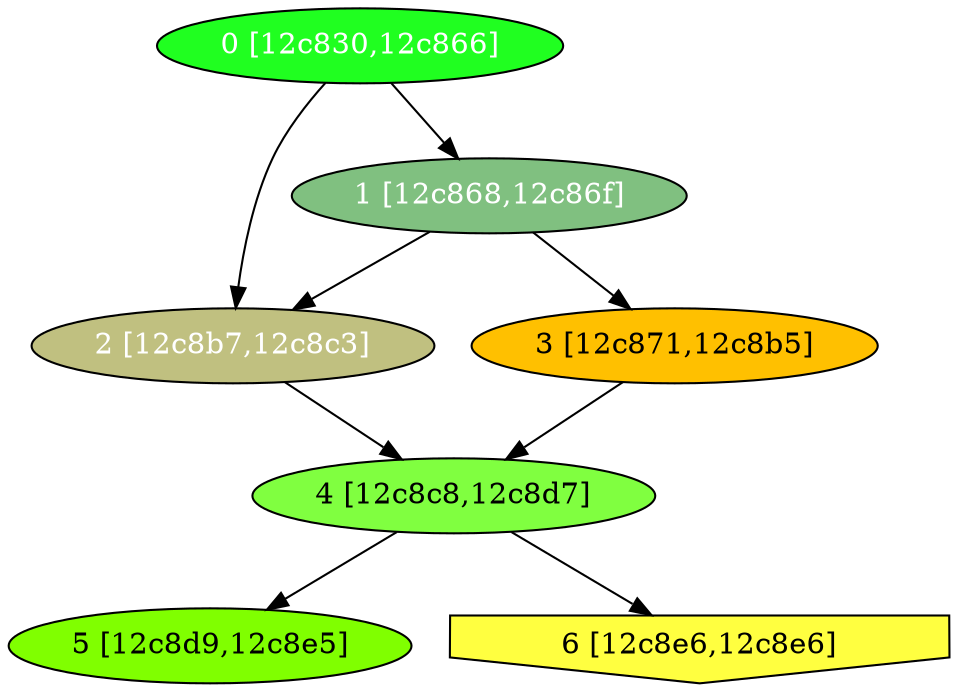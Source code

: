 diGraph libnss3{
	libnss3_0  [style=filled fillcolor="#20FF20" fontcolor="#ffffff" shape=oval label="0 [12c830,12c866]"]
	libnss3_1  [style=filled fillcolor="#80C080" fontcolor="#ffffff" shape=oval label="1 [12c868,12c86f]"]
	libnss3_2  [style=filled fillcolor="#C0C080" fontcolor="#ffffff" shape=oval label="2 [12c8b7,12c8c3]"]
	libnss3_3  [style=filled fillcolor="#FFC000" fontcolor="#000000" shape=oval label="3 [12c871,12c8b5]"]
	libnss3_4  [style=filled fillcolor="#80FF40" fontcolor="#000000" shape=oval label="4 [12c8c8,12c8d7]"]
	libnss3_5  [style=filled fillcolor="#80FF00" fontcolor="#000000" shape=oval label="5 [12c8d9,12c8e5]"]
	libnss3_6  [style=filled fillcolor="#FFFF40" fontcolor="#000000" shape=invhouse label="6 [12c8e6,12c8e6]"]

	libnss3_0 -> libnss3_1
	libnss3_0 -> libnss3_2
	libnss3_1 -> libnss3_2
	libnss3_1 -> libnss3_3
	libnss3_2 -> libnss3_4
	libnss3_3 -> libnss3_4
	libnss3_4 -> libnss3_5
	libnss3_4 -> libnss3_6
}